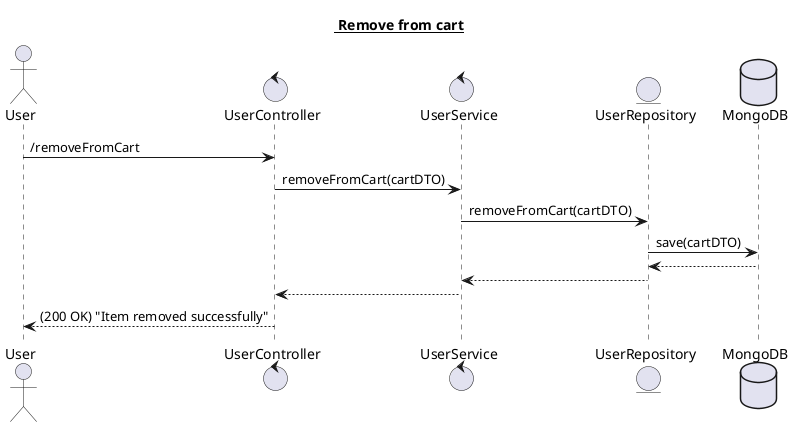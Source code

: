 @startuml
title <U> Remove from cart

actor User
control "UserController" as Controller
control "UserService" as Service
entity UserRepository as Dao
database MongoDB as DB

User -> Controller : /removeFromCart
Controller -> Service : removeFromCart(cartDTO)
Service -> Dao : removeFromCart(cartDTO)
Dao -> DB : save(cartDTO)
DB --> Dao
Dao --> Service
Service --> Controller
Controller --> User : (200 OK) "Item removed successfully"

@enduml